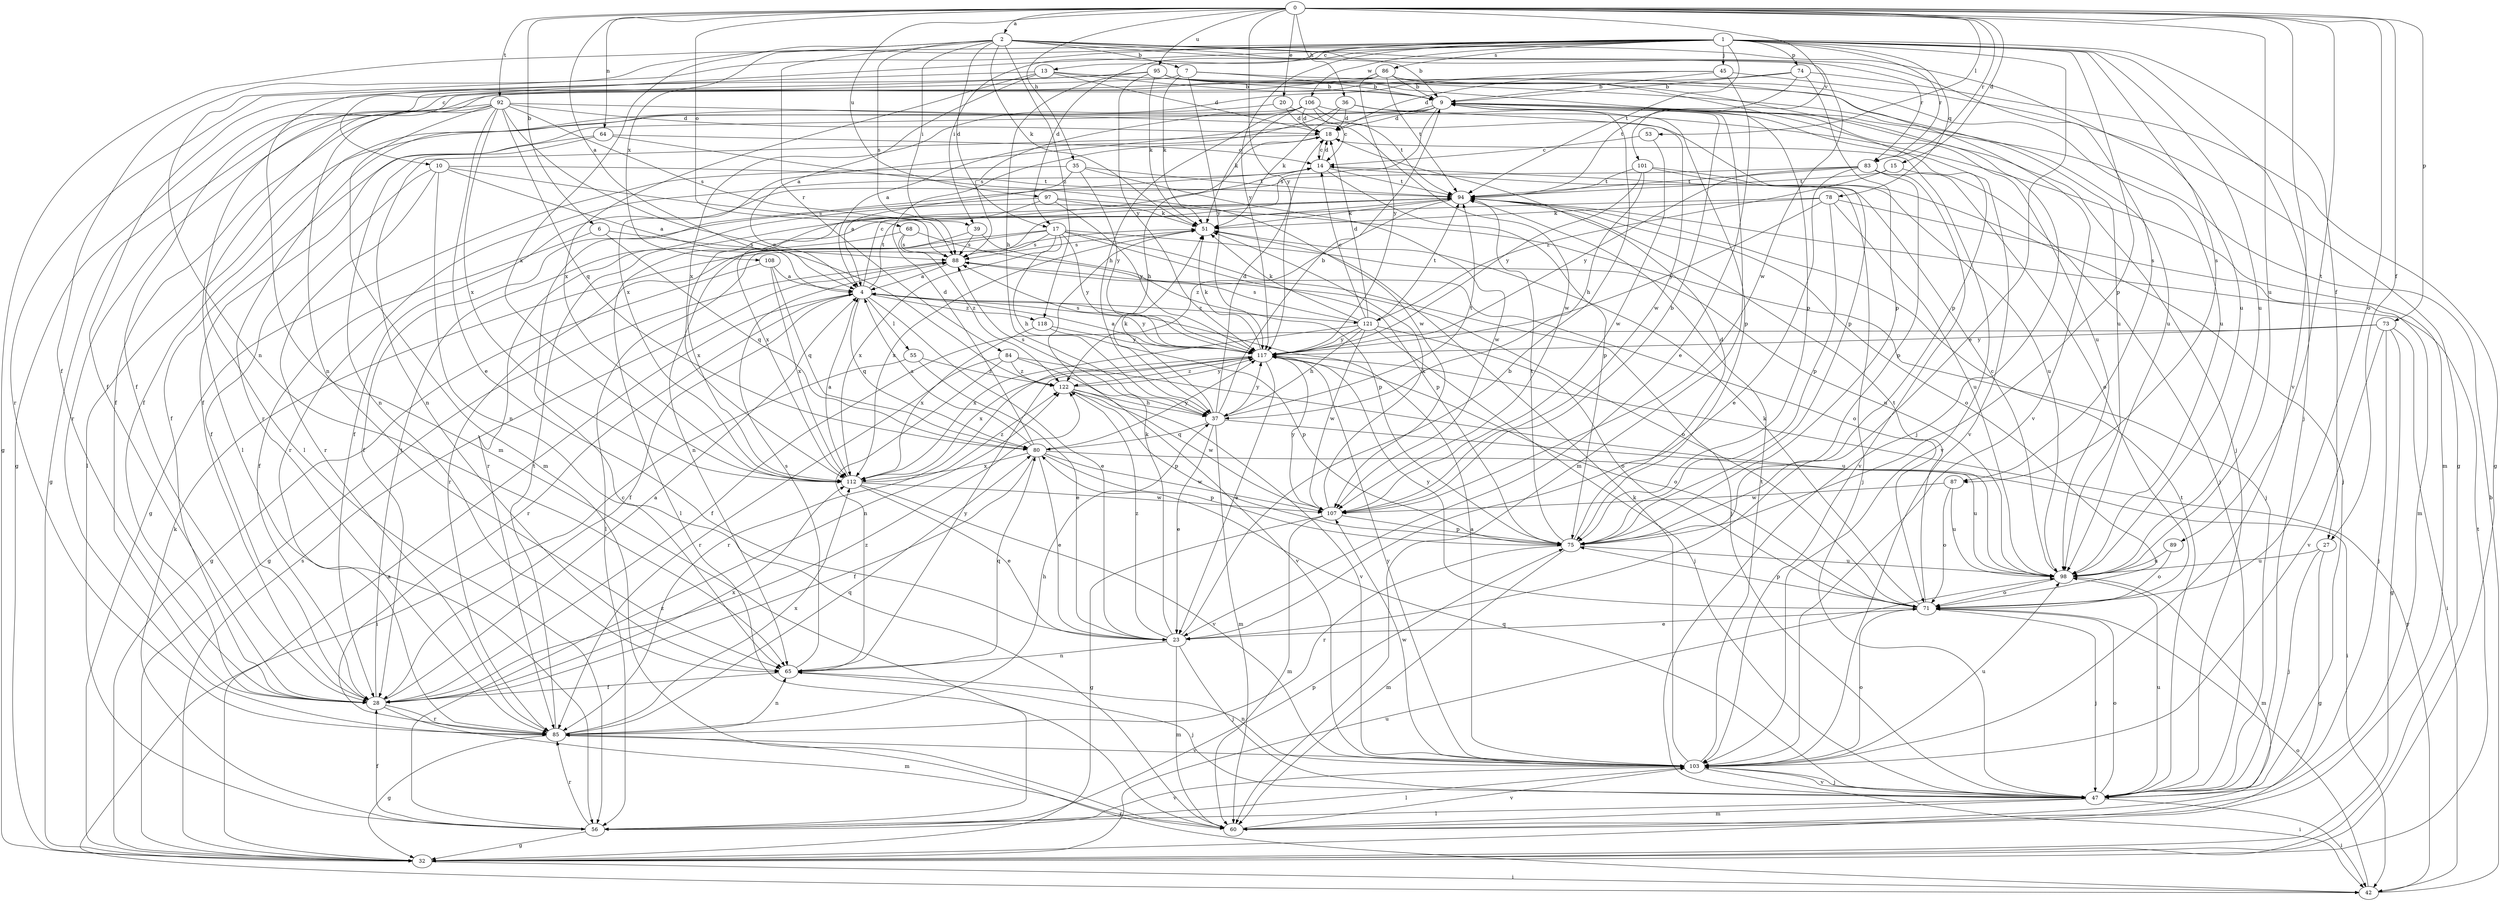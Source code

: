 strict digraph  {
0;
1;
2;
4;
6;
7;
9;
10;
13;
14;
15;
17;
18;
20;
23;
27;
28;
32;
35;
36;
37;
39;
42;
45;
47;
51;
53;
55;
56;
60;
64;
65;
68;
71;
73;
74;
75;
78;
80;
83;
84;
85;
86;
87;
88;
89;
92;
94;
95;
97;
98;
101;
103;
106;
107;
108;
112;
117;
118;
121;
122;
0 -> 2  [label=a];
0 -> 4  [label=a];
0 -> 6  [label=b];
0 -> 15  [label=d];
0 -> 20  [label=e];
0 -> 27  [label=f];
0 -> 35  [label=h];
0 -> 36  [label=h];
0 -> 53  [label=l];
0 -> 64  [label=n];
0 -> 68  [label=o];
0 -> 71  [label=o];
0 -> 73  [label=p];
0 -> 83  [label=r];
0 -> 89  [label=t];
0 -> 92  [label=t];
0 -> 95  [label=u];
0 -> 97  [label=u];
0 -> 98  [label=u];
0 -> 101  [label=v];
0 -> 103  [label=v];
0 -> 117  [label=y];
1 -> 10  [label=c];
1 -> 13  [label=c];
1 -> 17  [label=d];
1 -> 23  [label=e];
1 -> 27  [label=f];
1 -> 28  [label=f];
1 -> 32  [label=g];
1 -> 39  [label=i];
1 -> 45  [label=j];
1 -> 47  [label=j];
1 -> 65  [label=n];
1 -> 74  [label=p];
1 -> 75  [label=p];
1 -> 78  [label=q];
1 -> 83  [label=r];
1 -> 86  [label=s];
1 -> 87  [label=s];
1 -> 94  [label=t];
1 -> 98  [label=u];
1 -> 106  [label=w];
1 -> 117  [label=y];
2 -> 7  [label=b];
2 -> 9  [label=b];
2 -> 17  [label=d];
2 -> 39  [label=i];
2 -> 51  [label=k];
2 -> 83  [label=r];
2 -> 84  [label=r];
2 -> 87  [label=s];
2 -> 88  [label=s];
2 -> 98  [label=u];
2 -> 107  [label=w];
2 -> 108  [label=x];
2 -> 112  [label=x];
2 -> 118  [label=z];
4 -> 14  [label=c];
4 -> 23  [label=e];
4 -> 28  [label=f];
4 -> 55  [label=l];
4 -> 80  [label=q];
4 -> 85  [label=r];
4 -> 94  [label=t];
4 -> 117  [label=y];
4 -> 118  [label=z];
4 -> 121  [label=z];
6 -> 28  [label=f];
6 -> 80  [label=q];
6 -> 88  [label=s];
7 -> 9  [label=b];
7 -> 32  [label=g];
7 -> 51  [label=k];
7 -> 103  [label=v];
7 -> 117  [label=y];
9 -> 18  [label=d];
9 -> 28  [label=f];
9 -> 47  [label=j];
9 -> 56  [label=l];
9 -> 60  [label=m];
9 -> 88  [label=s];
9 -> 98  [label=u];
9 -> 103  [label=v];
9 -> 112  [label=x];
10 -> 4  [label=a];
10 -> 28  [label=f];
10 -> 65  [label=n];
10 -> 85  [label=r];
10 -> 88  [label=s];
10 -> 94  [label=t];
13 -> 4  [label=a];
13 -> 9  [label=b];
13 -> 18  [label=d];
13 -> 60  [label=m];
13 -> 98  [label=u];
13 -> 112  [label=x];
14 -> 18  [label=d];
14 -> 47  [label=j];
14 -> 75  [label=p];
14 -> 85  [label=r];
14 -> 94  [label=t];
15 -> 47  [label=j];
15 -> 94  [label=t];
15 -> 121  [label=z];
17 -> 37  [label=h];
17 -> 56  [label=l];
17 -> 71  [label=o];
17 -> 75  [label=p];
17 -> 85  [label=r];
17 -> 88  [label=s];
17 -> 98  [label=u];
17 -> 112  [label=x];
17 -> 117  [label=y];
18 -> 14  [label=c];
18 -> 37  [label=h];
18 -> 65  [label=n];
18 -> 103  [label=v];
20 -> 18  [label=d];
20 -> 28  [label=f];
20 -> 94  [label=t];
23 -> 9  [label=b];
23 -> 47  [label=j];
23 -> 51  [label=k];
23 -> 60  [label=m];
23 -> 65  [label=n];
23 -> 122  [label=z];
27 -> 32  [label=g];
27 -> 47  [label=j];
27 -> 98  [label=u];
28 -> 4  [label=a];
28 -> 60  [label=m];
28 -> 85  [label=r];
28 -> 94  [label=t];
28 -> 112  [label=x];
28 -> 122  [label=z];
32 -> 4  [label=a];
32 -> 42  [label=i];
32 -> 88  [label=s];
32 -> 94  [label=t];
32 -> 98  [label=u];
35 -> 4  [label=a];
35 -> 32  [label=g];
35 -> 94  [label=t];
35 -> 107  [label=w];
35 -> 117  [label=y];
36 -> 4  [label=a];
36 -> 18  [label=d];
36 -> 51  [label=k];
36 -> 75  [label=p];
36 -> 107  [label=w];
37 -> 9  [label=b];
37 -> 18  [label=d];
37 -> 23  [label=e];
37 -> 42  [label=i];
37 -> 51  [label=k];
37 -> 60  [label=m];
37 -> 80  [label=q];
37 -> 88  [label=s];
37 -> 94  [label=t];
37 -> 117  [label=y];
39 -> 65  [label=n];
39 -> 75  [label=p];
39 -> 88  [label=s];
42 -> 9  [label=b];
42 -> 71  [label=o];
42 -> 85  [label=r];
42 -> 117  [label=y];
45 -> 9  [label=b];
45 -> 18  [label=d];
45 -> 23  [label=e];
45 -> 32  [label=g];
45 -> 112  [label=x];
47 -> 42  [label=i];
47 -> 56  [label=l];
47 -> 60  [label=m];
47 -> 71  [label=o];
47 -> 80  [label=q];
47 -> 94  [label=t];
47 -> 98  [label=u];
47 -> 103  [label=v];
51 -> 88  [label=s];
51 -> 112  [label=x];
53 -> 14  [label=c];
53 -> 107  [label=w];
55 -> 23  [label=e];
55 -> 42  [label=i];
55 -> 122  [label=z];
56 -> 28  [label=f];
56 -> 32  [label=g];
56 -> 51  [label=k];
56 -> 75  [label=p];
56 -> 85  [label=r];
56 -> 103  [label=v];
56 -> 122  [label=z];
60 -> 14  [label=c];
60 -> 103  [label=v];
64 -> 14  [label=c];
64 -> 28  [label=f];
64 -> 65  [label=n];
64 -> 107  [label=w];
65 -> 28  [label=f];
65 -> 47  [label=j];
65 -> 80  [label=q];
65 -> 88  [label=s];
65 -> 117  [label=y];
68 -> 47  [label=j];
68 -> 88  [label=s];
68 -> 112  [label=x];
68 -> 122  [label=z];
71 -> 23  [label=e];
71 -> 47  [label=j];
71 -> 51  [label=k];
71 -> 75  [label=p];
71 -> 94  [label=t];
71 -> 117  [label=y];
73 -> 28  [label=f];
73 -> 32  [label=g];
73 -> 42  [label=i];
73 -> 47  [label=j];
73 -> 103  [label=v];
73 -> 117  [label=y];
74 -> 9  [label=b];
74 -> 32  [label=g];
74 -> 56  [label=l];
74 -> 75  [label=p];
74 -> 94  [label=t];
75 -> 18  [label=d];
75 -> 60  [label=m];
75 -> 85  [label=r];
75 -> 94  [label=t];
75 -> 98  [label=u];
78 -> 51  [label=k];
78 -> 56  [label=l];
78 -> 60  [label=m];
78 -> 75  [label=p];
78 -> 98  [label=u];
78 -> 117  [label=y];
80 -> 4  [label=a];
80 -> 18  [label=d];
80 -> 23  [label=e];
80 -> 28  [label=f];
80 -> 75  [label=p];
80 -> 98  [label=u];
80 -> 107  [label=w];
80 -> 112  [label=x];
80 -> 117  [label=y];
83 -> 23  [label=e];
83 -> 28  [label=f];
83 -> 71  [label=o];
83 -> 75  [label=p];
83 -> 94  [label=t];
83 -> 103  [label=v];
83 -> 117  [label=y];
84 -> 65  [label=n];
84 -> 85  [label=r];
84 -> 98  [label=u];
84 -> 103  [label=v];
84 -> 122  [label=z];
85 -> 32  [label=g];
85 -> 37  [label=h];
85 -> 65  [label=n];
85 -> 80  [label=q];
85 -> 94  [label=t];
85 -> 103  [label=v];
85 -> 112  [label=x];
86 -> 9  [label=b];
86 -> 28  [label=f];
86 -> 56  [label=l];
86 -> 65  [label=n];
86 -> 75  [label=p];
86 -> 94  [label=t];
86 -> 98  [label=u];
86 -> 117  [label=y];
87 -> 71  [label=o];
87 -> 98  [label=u];
87 -> 107  [label=w];
88 -> 4  [label=a];
88 -> 32  [label=g];
88 -> 71  [label=o];
89 -> 71  [label=o];
89 -> 98  [label=u];
92 -> 18  [label=d];
92 -> 23  [label=e];
92 -> 28  [label=f];
92 -> 32  [label=g];
92 -> 60  [label=m];
92 -> 80  [label=q];
92 -> 85  [label=r];
92 -> 88  [label=s];
92 -> 107  [label=w];
92 -> 112  [label=x];
92 -> 122  [label=z];
94 -> 51  [label=k];
94 -> 71  [label=o];
94 -> 85  [label=r];
94 -> 122  [label=z];
95 -> 9  [label=b];
95 -> 28  [label=f];
95 -> 37  [label=h];
95 -> 47  [label=j];
95 -> 51  [label=k];
95 -> 75  [label=p];
95 -> 85  [label=r];
95 -> 98  [label=u];
95 -> 117  [label=y];
97 -> 28  [label=f];
97 -> 47  [label=j];
97 -> 51  [label=k];
97 -> 112  [label=x];
97 -> 117  [label=y];
98 -> 14  [label=c];
98 -> 60  [label=m];
98 -> 71  [label=o];
101 -> 37  [label=h];
101 -> 47  [label=j];
101 -> 94  [label=t];
101 -> 98  [label=u];
101 -> 117  [label=y];
103 -> 4  [label=a];
103 -> 42  [label=i];
103 -> 47  [label=j];
103 -> 51  [label=k];
103 -> 56  [label=l];
103 -> 65  [label=n];
103 -> 71  [label=o];
103 -> 94  [label=t];
103 -> 98  [label=u];
103 -> 107  [label=w];
103 -> 117  [label=y];
106 -> 14  [label=c];
106 -> 18  [label=d];
106 -> 37  [label=h];
106 -> 51  [label=k];
106 -> 60  [label=m];
106 -> 75  [label=p];
106 -> 85  [label=r];
106 -> 88  [label=s];
107 -> 9  [label=b];
107 -> 32  [label=g];
107 -> 51  [label=k];
107 -> 60  [label=m];
107 -> 75  [label=p];
107 -> 117  [label=y];
108 -> 4  [label=a];
108 -> 32  [label=g];
108 -> 80  [label=q];
108 -> 112  [label=x];
112 -> 4  [label=a];
112 -> 23  [label=e];
112 -> 103  [label=v];
112 -> 107  [label=w];
112 -> 122  [label=z];
117 -> 4  [label=a];
117 -> 23  [label=e];
117 -> 51  [label=k];
117 -> 71  [label=o];
117 -> 85  [label=r];
117 -> 88  [label=s];
117 -> 112  [label=x];
117 -> 122  [label=z];
118 -> 75  [label=p];
118 -> 112  [label=x];
118 -> 117  [label=y];
121 -> 14  [label=c];
121 -> 18  [label=d];
121 -> 37  [label=h];
121 -> 47  [label=j];
121 -> 51  [label=k];
121 -> 71  [label=o];
121 -> 88  [label=s];
121 -> 94  [label=t];
121 -> 107  [label=w];
121 -> 112  [label=x];
121 -> 117  [label=y];
122 -> 37  [label=h];
122 -> 75  [label=p];
122 -> 103  [label=v];
122 -> 107  [label=w];
122 -> 117  [label=y];
}
